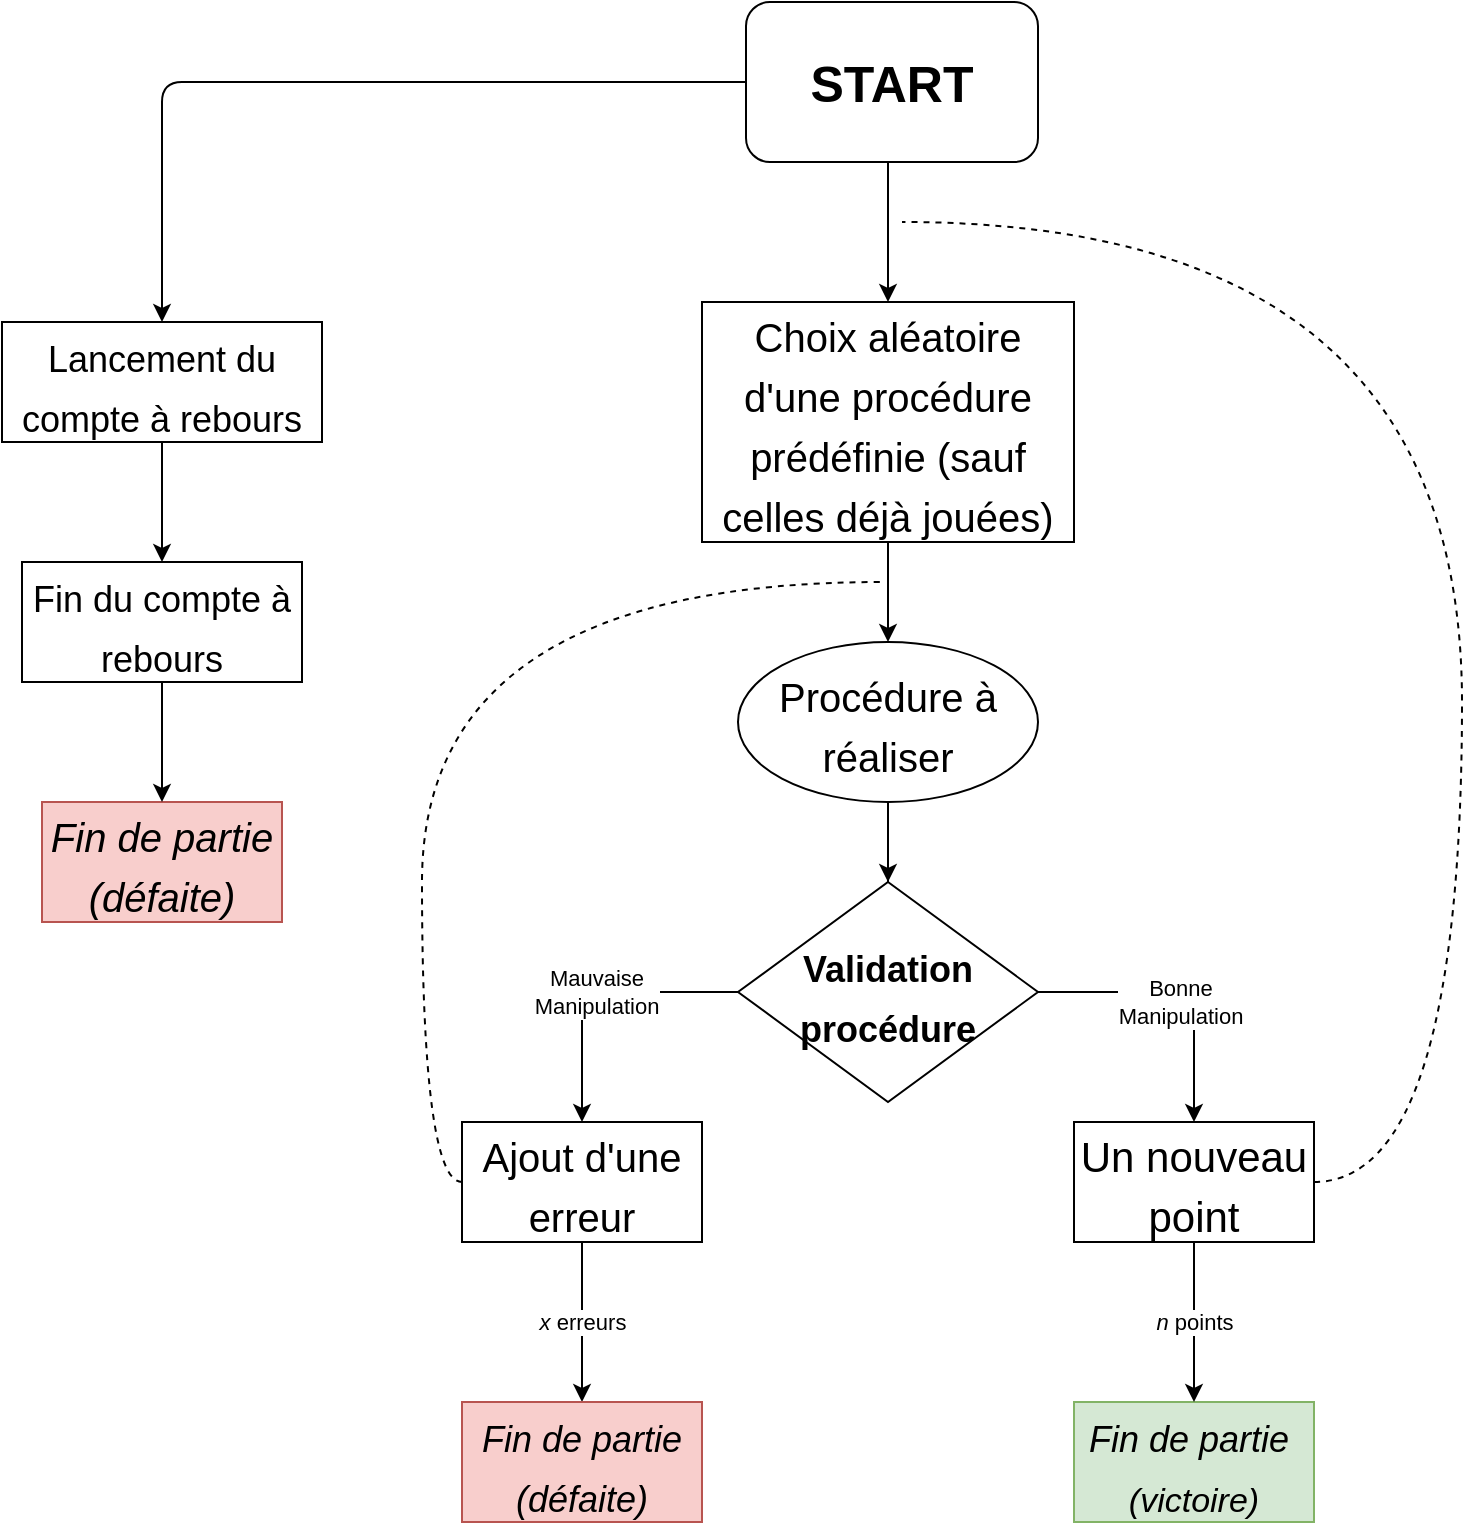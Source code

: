 <mxfile version="15.3.8" type="github">
  <diagram id="jbCd7I1t5c2xIs4rV2c9" name="Page-1">
    <mxGraphModel dx="1038" dy="521" grid="1" gridSize="10" guides="1" tooltips="1" connect="1" arrows="1" fold="1" page="1" pageScale="1" pageWidth="827" pageHeight="1169" math="0" shadow="0">
      <root>
        <mxCell id="0" />
        <mxCell id="1" parent="0" />
        <mxCell id="986Uw8pwmW8TnSi5Kcz3-1" value="START" style="rounded=1;whiteSpace=wrap;html=1;fontSize=25;fontStyle=1" vertex="1" parent="1">
          <mxGeometry x="412" y="40" width="146" height="80" as="geometry" />
        </mxCell>
        <mxCell id="986Uw8pwmW8TnSi5Kcz3-2" value="" style="endArrow=classic;html=1;fontSize=25;exitX=0;exitY=0.5;exitDx=0;exitDy=0;" edge="1" parent="1" source="986Uw8pwmW8TnSi5Kcz3-1">
          <mxGeometry width="50" height="50" relative="1" as="geometry">
            <mxPoint x="344" y="80" as="sourcePoint" />
            <mxPoint x="120" y="200" as="targetPoint" />
            <Array as="points">
              <mxPoint x="120" y="80" />
            </Array>
          </mxGeometry>
        </mxCell>
        <mxCell id="986Uw8pwmW8TnSi5Kcz3-3" value="&lt;font style=&quot;font-size: 18px&quot;&gt;Lancement du compte à rebours&lt;/font&gt;" style="rounded=0;whiteSpace=wrap;html=1;fontSize=25;" vertex="1" parent="1">
          <mxGeometry x="40" y="200" width="160" height="60" as="geometry" />
        </mxCell>
        <mxCell id="986Uw8pwmW8TnSi5Kcz3-4" value="" style="endArrow=classic;html=1;fontSize=25;exitX=0.5;exitY=1;exitDx=0;exitDy=0;" edge="1" parent="1" source="986Uw8pwmW8TnSi5Kcz3-3">
          <mxGeometry width="50" height="50" relative="1" as="geometry">
            <mxPoint x="120" y="320" as="sourcePoint" />
            <mxPoint x="120" y="320" as="targetPoint" />
          </mxGeometry>
        </mxCell>
        <mxCell id="986Uw8pwmW8TnSi5Kcz3-5" value="&lt;font style=&quot;font-size: 18px&quot;&gt;Fin du compte à rebours&lt;/font&gt;" style="rounded=0;whiteSpace=wrap;html=1;fontSize=25;" vertex="1" parent="1">
          <mxGeometry x="50" y="320" width="140" height="60" as="geometry" />
        </mxCell>
        <mxCell id="986Uw8pwmW8TnSi5Kcz3-6" value="&lt;i&gt;&lt;font style=&quot;font-size: 20px&quot;&gt;Fin de partie (défaite)&lt;/font&gt;&lt;/i&gt;" style="rounded=0;whiteSpace=wrap;html=1;fontSize=25;fillColor=#f8cecc;strokeColor=#b85450;" vertex="1" parent="1">
          <mxGeometry x="60" y="440" width="120" height="60" as="geometry" />
        </mxCell>
        <mxCell id="986Uw8pwmW8TnSi5Kcz3-7" value="" style="endArrow=classic;html=1;fontSize=25;entryX=0.5;entryY=0;entryDx=0;entryDy=0;" edge="1" parent="1" target="986Uw8pwmW8TnSi5Kcz3-6">
          <mxGeometry width="50" height="50" relative="1" as="geometry">
            <mxPoint x="120" y="380" as="sourcePoint" />
            <mxPoint x="170" y="330" as="targetPoint" />
          </mxGeometry>
        </mxCell>
        <mxCell id="986Uw8pwmW8TnSi5Kcz3-8" value="&lt;font style=&quot;font-size: 20px&quot;&gt;Choix aléatoire d&#39;une procédure prédéfinie (sauf celles déjà jouées)&lt;/font&gt;" style="rounded=0;whiteSpace=wrap;html=1;fontSize=25;" vertex="1" parent="1">
          <mxGeometry x="390" y="190" width="186" height="120" as="geometry" />
        </mxCell>
        <mxCell id="986Uw8pwmW8TnSi5Kcz3-9" value="" style="endArrow=classic;html=1;fontSize=25;entryX=0.5;entryY=0;entryDx=0;entryDy=0;" edge="1" parent="1" target="986Uw8pwmW8TnSi5Kcz3-8">
          <mxGeometry width="50" height="50" relative="1" as="geometry">
            <mxPoint x="483" y="120" as="sourcePoint" />
            <mxPoint x="530" y="70" as="targetPoint" />
            <Array as="points">
              <mxPoint x="483" y="150" />
            </Array>
          </mxGeometry>
        </mxCell>
        <mxCell id="986Uw8pwmW8TnSi5Kcz3-42" style="edgeStyle=orthogonalEdgeStyle;rounded=1;orthogonalLoop=1;jettySize=auto;html=1;entryX=0.5;entryY=0;entryDx=0;entryDy=0;fontSize=25;" edge="1" parent="1" source="986Uw8pwmW8TnSi5Kcz3-10" target="986Uw8pwmW8TnSi5Kcz3-40">
          <mxGeometry relative="1" as="geometry" />
        </mxCell>
        <mxCell id="986Uw8pwmW8TnSi5Kcz3-45" value="" style="edgeStyle=orthogonalEdgeStyle;curved=1;orthogonalLoop=1;jettySize=auto;html=1;fontSize=25;endArrow=none;endFill=0;" edge="1" parent="1" source="986Uw8pwmW8TnSi5Kcz3-10" target="986Uw8pwmW8TnSi5Kcz3-40">
          <mxGeometry relative="1" as="geometry" />
        </mxCell>
        <mxCell id="986Uw8pwmW8TnSi5Kcz3-10" value="&lt;font style=&quot;font-size: 20px&quot;&gt;Procédure à réaliser&lt;/font&gt;" style="ellipse;whiteSpace=wrap;html=1;fontSize=25;" vertex="1" parent="1">
          <mxGeometry x="408" y="360" width="150" height="80" as="geometry" />
        </mxCell>
        <mxCell id="986Uw8pwmW8TnSi5Kcz3-11" value="" style="endArrow=classic;html=1;fontSize=25;entryX=0.5;entryY=0;entryDx=0;entryDy=0;exitX=0.5;exitY=1;exitDx=0;exitDy=0;" edge="1" parent="1" source="986Uw8pwmW8TnSi5Kcz3-8" target="986Uw8pwmW8TnSi5Kcz3-10">
          <mxGeometry width="50" height="50" relative="1" as="geometry">
            <mxPoint x="490" y="310" as="sourcePoint" />
            <mxPoint x="540" y="260" as="targetPoint" />
          </mxGeometry>
        </mxCell>
        <mxCell id="986Uw8pwmW8TnSi5Kcz3-50" style="edgeStyle=orthogonalEdgeStyle;orthogonalLoop=1;jettySize=auto;html=1;exitX=0;exitY=0.5;exitDx=0;exitDy=0;dashed=1;fontSize=25;endArrow=none;endFill=0;curved=1;" edge="1" parent="1" source="986Uw8pwmW8TnSi5Kcz3-12">
          <mxGeometry relative="1" as="geometry">
            <mxPoint x="480" y="330" as="targetPoint" />
            <Array as="points">
              <mxPoint x="250" y="630" />
              <mxPoint x="250" y="330" />
            </Array>
          </mxGeometry>
        </mxCell>
        <mxCell id="986Uw8pwmW8TnSi5Kcz3-12" value="&lt;font style=&quot;font-size: 20px&quot;&gt;Ajout d&#39;une erreur&lt;/font&gt;" style="rounded=0;whiteSpace=wrap;html=1;fontSize=25;" vertex="1" parent="1">
          <mxGeometry x="270" y="600" width="120" height="60" as="geometry" />
        </mxCell>
        <mxCell id="986Uw8pwmW8TnSi5Kcz3-13" value="&lt;font style=&quot;font-size: 21px&quot;&gt;Un nouveau point&lt;/font&gt;" style="rounded=0;whiteSpace=wrap;html=1;fontSize=25;" vertex="1" parent="1">
          <mxGeometry x="576" y="600" width="120" height="60" as="geometry" />
        </mxCell>
        <mxCell id="986Uw8pwmW8TnSi5Kcz3-25" value="" style="endArrow=classic;html=1;fontSize=25;entryX=0.5;entryY=0;entryDx=0;entryDy=0;exitX=0;exitY=0.5;exitDx=0;exitDy=0;" edge="1" parent="1" source="986Uw8pwmW8TnSi5Kcz3-40" target="986Uw8pwmW8TnSi5Kcz3-12">
          <mxGeometry relative="1" as="geometry">
            <mxPoint x="420" y="450" as="sourcePoint" />
            <mxPoint x="340" y="525" as="targetPoint" />
            <Array as="points">
              <mxPoint x="390" y="535" />
              <mxPoint x="360" y="535" />
              <mxPoint x="330" y="535" />
            </Array>
          </mxGeometry>
        </mxCell>
        <mxCell id="986Uw8pwmW8TnSi5Kcz3-26" value="Mauvaise&lt;br&gt;Manipulation" style="edgeLabel;resizable=0;html=1;align=center;verticalAlign=middle;" connectable="0" vertex="1" parent="986Uw8pwmW8TnSi5Kcz3-25">
          <mxGeometry relative="1" as="geometry" />
        </mxCell>
        <mxCell id="986Uw8pwmW8TnSi5Kcz3-29" value="" style="endArrow=classic;html=1;fontSize=25;exitX=0.5;exitY=1;exitDx=0;exitDy=0;entryX=0.5;entryY=0;entryDx=0;entryDy=0;" edge="1" parent="1" target="986Uw8pwmW8TnSi5Kcz3-31">
          <mxGeometry relative="1" as="geometry">
            <mxPoint x="330" y="660" as="sourcePoint" />
            <mxPoint x="330" y="715" as="targetPoint" />
          </mxGeometry>
        </mxCell>
        <mxCell id="986Uw8pwmW8TnSi5Kcz3-30" value="&lt;i&gt;x &lt;/i&gt;erreurs" style="edgeLabel;resizable=0;html=1;align=center;verticalAlign=middle;" connectable="0" vertex="1" parent="986Uw8pwmW8TnSi5Kcz3-29">
          <mxGeometry relative="1" as="geometry" />
        </mxCell>
        <mxCell id="986Uw8pwmW8TnSi5Kcz3-31" value="&lt;i style=&quot;font-size: 18px&quot;&gt;Fin de partie&lt;br&gt;&lt;/i&gt;&lt;i&gt;&lt;font style=&quot;font-size: 18px&quot;&gt;(défaite)&lt;/font&gt;&lt;/i&gt;" style="rounded=0;whiteSpace=wrap;html=1;fontSize=25;fillColor=#f8cecc;strokeColor=#b85450;" vertex="1" parent="1">
          <mxGeometry x="270" y="740" width="120" height="60" as="geometry" />
        </mxCell>
        <mxCell id="986Uw8pwmW8TnSi5Kcz3-32" value="" style="endArrow=classic;html=1;fontSize=25;entryX=0.5;entryY=0;entryDx=0;entryDy=0;exitX=1;exitY=0.5;exitDx=0;exitDy=0;" edge="1" parent="1" source="986Uw8pwmW8TnSi5Kcz3-40" target="986Uw8pwmW8TnSi5Kcz3-13">
          <mxGeometry relative="1" as="geometry">
            <mxPoint x="558" y="399.5" as="sourcePoint" />
            <mxPoint x="658" y="399.5" as="targetPoint" />
            <Array as="points">
              <mxPoint x="636" y="535" />
            </Array>
          </mxGeometry>
        </mxCell>
        <mxCell id="986Uw8pwmW8TnSi5Kcz3-33" value="Bonne&lt;br&gt;Manipulation" style="edgeLabel;resizable=0;html=1;align=center;verticalAlign=middle;" connectable="0" vertex="1" parent="986Uw8pwmW8TnSi5Kcz3-32">
          <mxGeometry relative="1" as="geometry">
            <mxPoint x="-1" y="5" as="offset" />
          </mxGeometry>
        </mxCell>
        <mxCell id="986Uw8pwmW8TnSi5Kcz3-34" value="&lt;font style=&quot;font-size: 18px&quot;&gt;&lt;i&gt;&lt;span&gt;Fin de partie&amp;nbsp;&lt;/span&gt;&lt;br&gt;&lt;/i&gt;&lt;i&gt;&lt;font style=&quot;font-size: 17px&quot;&gt;(victoire)&lt;/font&gt;&lt;/i&gt;&lt;br&gt;&lt;/font&gt;" style="rounded=0;whiteSpace=wrap;html=1;fontSize=25;fillColor=#d5e8d4;strokeColor=#82b366;" vertex="1" parent="1">
          <mxGeometry x="576" y="740" width="120" height="60" as="geometry" />
        </mxCell>
        <mxCell id="986Uw8pwmW8TnSi5Kcz3-35" value="" style="endArrow=classic;html=1;fontSize=25;exitX=0.5;exitY=1;exitDx=0;exitDy=0;entryX=0.5;entryY=0;entryDx=0;entryDy=0;" edge="1" parent="1" source="986Uw8pwmW8TnSi5Kcz3-13" target="986Uw8pwmW8TnSi5Kcz3-34">
          <mxGeometry relative="1" as="geometry">
            <mxPoint x="630" y="610" as="sourcePoint" />
            <mxPoint x="730" y="610" as="targetPoint" />
          </mxGeometry>
        </mxCell>
        <mxCell id="986Uw8pwmW8TnSi5Kcz3-36" value="&lt;i&gt;n&amp;nbsp;&lt;/i&gt;points" style="edgeLabel;resizable=0;html=1;align=center;verticalAlign=middle;" connectable="0" vertex="1" parent="986Uw8pwmW8TnSi5Kcz3-35">
          <mxGeometry relative="1" as="geometry" />
        </mxCell>
        <mxCell id="986Uw8pwmW8TnSi5Kcz3-40" value="&lt;span style=&quot;font-size: 18px&quot;&gt;&lt;b&gt;Validation procédure&lt;/b&gt;&lt;/span&gt;" style="rhombus;whiteSpace=wrap;html=1;fontSize=25;align=center;" vertex="1" parent="1">
          <mxGeometry x="408" y="480" width="150" height="110" as="geometry" />
        </mxCell>
        <mxCell id="986Uw8pwmW8TnSi5Kcz3-46" value="" style="endArrow=none;html=1;fontSize=25;exitX=1;exitY=0.5;exitDx=0;exitDy=0;curved=1;dashed=1;" edge="1" parent="1" source="986Uw8pwmW8TnSi5Kcz3-13">
          <mxGeometry width="50" height="50" relative="1" as="geometry">
            <mxPoint x="696" y="640" as="sourcePoint" />
            <mxPoint x="490" y="150" as="targetPoint" />
            <Array as="points">
              <mxPoint x="770" y="630" />
              <mxPoint x="770" y="150" />
            </Array>
          </mxGeometry>
        </mxCell>
      </root>
    </mxGraphModel>
  </diagram>
</mxfile>
